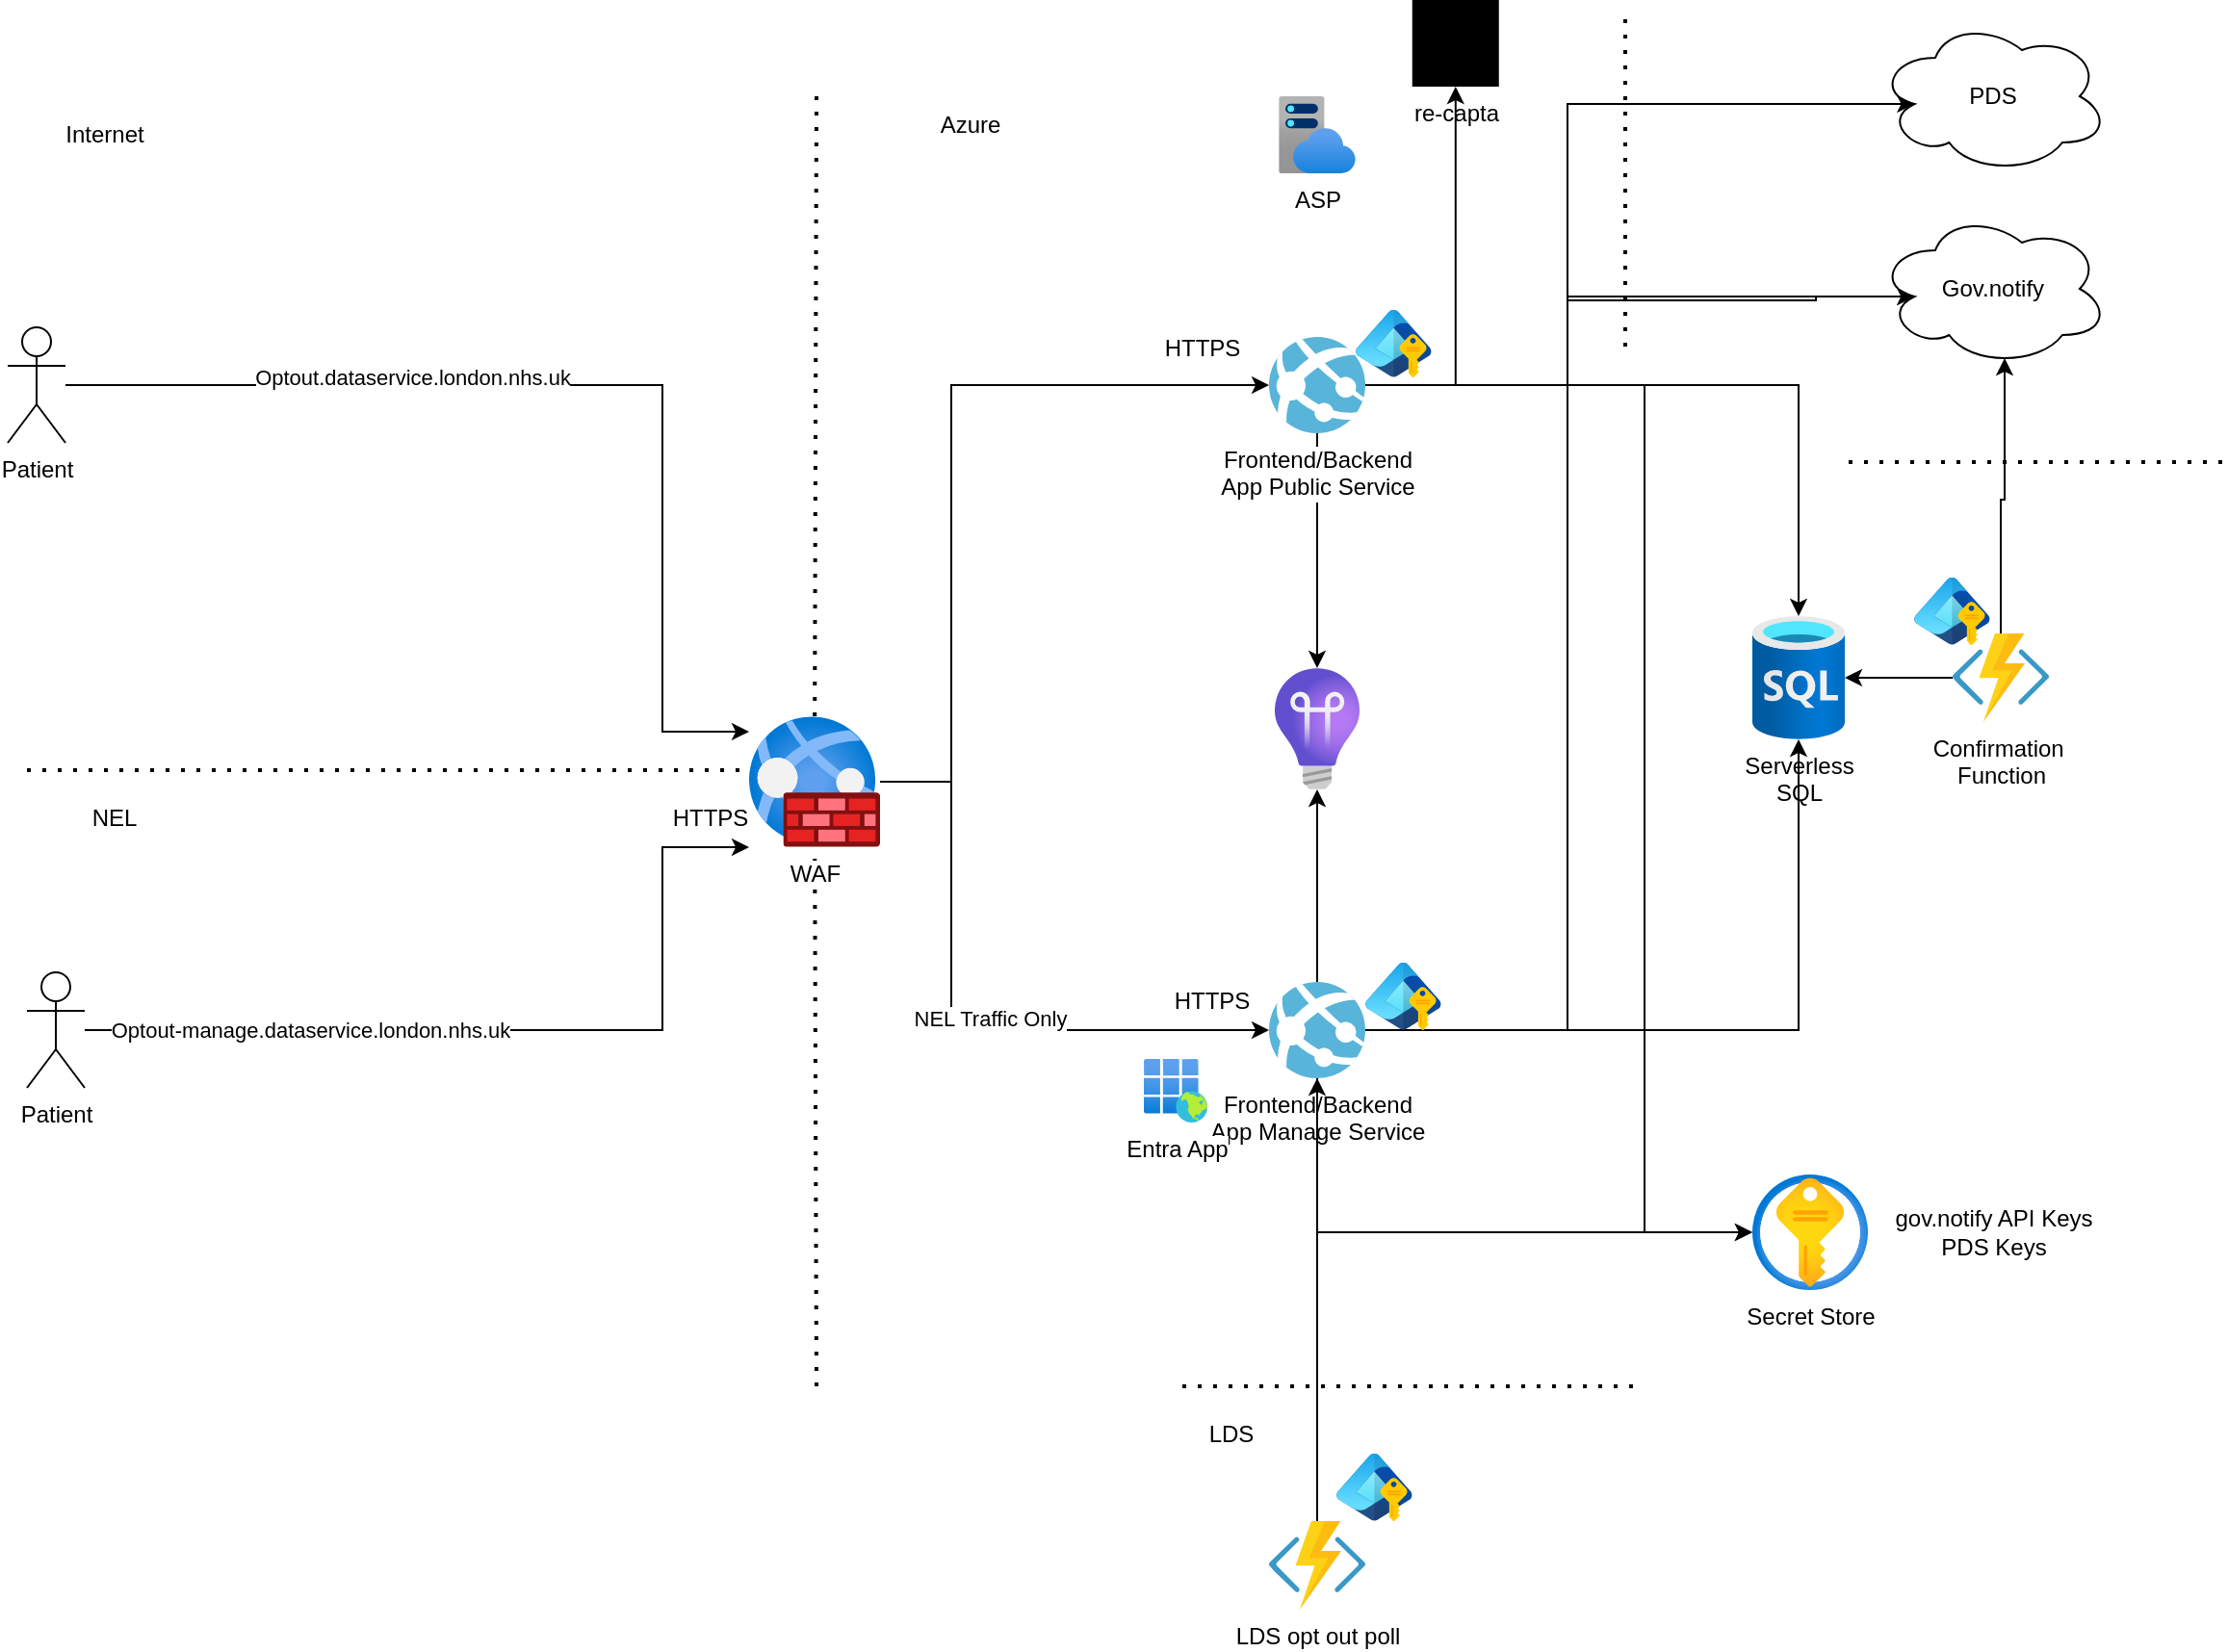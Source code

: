 <mxfile version="27.0.9">
  <diagram name="Page-1" id="cQh8XC-8AN_hPtIEwjMb">
    <mxGraphModel dx="2623" dy="1066" grid="1" gridSize="10" guides="1" tooltips="1" connect="1" arrows="1" fold="1" page="1" pageScale="1" pageWidth="850" pageHeight="1100" math="0" shadow="0">
      <root>
        <mxCell id="0" />
        <mxCell id="1" parent="0" />
        <mxCell id="kHEFJbHKmHTi1QgoeD7e-12" value="" style="endArrow=none;dashed=1;html=1;dashPattern=1 3;strokeWidth=2;rounded=0;" parent="1" source="kHEFJbHKmHTi1QgoeD7e-5" edge="1">
          <mxGeometry width="50" height="50" relative="1" as="geometry">
            <mxPoint x="450" y="750" as="sourcePoint" />
            <mxPoint x="450" y="80" as="targetPoint" />
          </mxGeometry>
        </mxCell>
        <mxCell id="kHEFJbHKmHTi1QgoeD7e-44" style="edgeStyle=orthogonalEdgeStyle;rounded=0;orthogonalLoop=1;jettySize=auto;html=1;" parent="1" source="kHEFJbHKmHTi1QgoeD7e-2" target="kHEFJbHKmHTi1QgoeD7e-15" edge="1">
          <mxGeometry relative="1" as="geometry" />
        </mxCell>
        <mxCell id="kHEFJbHKmHTi1QgoeD7e-2" value="Confirmation&amp;nbsp;&lt;div&gt;Function&lt;/div&gt;" style="image;sketch=0;aspect=fixed;html=1;points=[];align=center;fontSize=12;image=img/lib/mscae/Functions.svg;" parent="1" vertex="1">
          <mxGeometry x="1040" y="359" width="50" height="46" as="geometry" />
        </mxCell>
        <mxCell id="kHEFJbHKmHTi1QgoeD7e-16" style="edgeStyle=orthogonalEdgeStyle;rounded=0;orthogonalLoop=1;jettySize=auto;html=1;" parent="1" source="kHEFJbHKmHTi1QgoeD7e-3" target="kHEFJbHKmHTi1QgoeD7e-15" edge="1">
          <mxGeometry relative="1" as="geometry" />
        </mxCell>
        <mxCell id="kHEFJbHKmHTi1QgoeD7e-35" style="edgeStyle=orthogonalEdgeStyle;rounded=0;orthogonalLoop=1;jettySize=auto;html=1;entryX=0.16;entryY=0.55;entryDx=0;entryDy=0;entryPerimeter=0;" parent="1" source="kHEFJbHKmHTi1QgoeD7e-3" target="kHEFJbHKmHTi1QgoeD7e-32" edge="1">
          <mxGeometry relative="1" as="geometry">
            <Array as="points">
              <mxPoint x="840" y="230" />
              <mxPoint x="840" y="186" />
              <mxPoint x="969" y="186" />
            </Array>
          </mxGeometry>
        </mxCell>
        <mxCell id="kHEFJbHKmHTi1QgoeD7e-43" style="edgeStyle=orthogonalEdgeStyle;rounded=0;orthogonalLoop=1;jettySize=auto;html=1;" parent="1" source="kHEFJbHKmHTi1QgoeD7e-3" target="kHEFJbHKmHTi1QgoeD7e-41" edge="1">
          <mxGeometry relative="1" as="geometry" />
        </mxCell>
        <mxCell id="kHEFJbHKmHTi1QgoeD7e-56" style="edgeStyle=orthogonalEdgeStyle;rounded=0;orthogonalLoop=1;jettySize=auto;html=1;" parent="1" source="kHEFJbHKmHTi1QgoeD7e-3" target="kHEFJbHKmHTi1QgoeD7e-55" edge="1">
          <mxGeometry relative="1" as="geometry" />
        </mxCell>
        <mxCell id="kHEFJbHKmHTi1QgoeD7e-57" style="edgeStyle=orthogonalEdgeStyle;rounded=0;orthogonalLoop=1;jettySize=auto;html=1;" parent="1" source="kHEFJbHKmHTi1QgoeD7e-3" target="kHEFJbHKmHTi1QgoeD7e-29" edge="1">
          <mxGeometry relative="1" as="geometry">
            <Array as="points">
              <mxPoint x="880" y="230" />
              <mxPoint x="880" y="670" />
            </Array>
          </mxGeometry>
        </mxCell>
        <mxCell id="kHEFJbHKmHTi1QgoeD7e-3" value="Frontend/Backend&lt;div&gt;App Public Service&lt;/div&gt;" style="image;sketch=0;aspect=fixed;html=1;points=[];align=center;fontSize=12;image=img/lib/mscae/App_Services.svg;" parent="1" vertex="1">
          <mxGeometry x="685" y="205" width="50" height="50" as="geometry" />
        </mxCell>
        <mxCell id="kHEFJbHKmHTi1QgoeD7e-4" value="ASP" style="image;aspect=fixed;html=1;points=[];align=center;fontSize=12;image=img/lib/azure2/app_services/App_Service_Plans.svg;" parent="1" vertex="1">
          <mxGeometry x="690" y="80" width="40" height="40" as="geometry" />
        </mxCell>
        <mxCell id="kHEFJbHKmHTi1QgoeD7e-10" style="edgeStyle=orthogonalEdgeStyle;rounded=0;orthogonalLoop=1;jettySize=auto;html=1;" parent="1" source="kHEFJbHKmHTi1QgoeD7e-5" target="kHEFJbHKmHTi1QgoeD7e-3" edge="1">
          <mxGeometry relative="1" as="geometry">
            <Array as="points">
              <mxPoint x="520" y="436" />
              <mxPoint x="520" y="230" />
            </Array>
          </mxGeometry>
        </mxCell>
        <mxCell id="kHEFJbHKmHTi1QgoeD7e-25" style="edgeStyle=orthogonalEdgeStyle;rounded=0;orthogonalLoop=1;jettySize=auto;html=1;" parent="1" source="kHEFJbHKmHTi1QgoeD7e-5" target="kHEFJbHKmHTi1QgoeD7e-17" edge="1">
          <mxGeometry relative="1" as="geometry">
            <Array as="points">
              <mxPoint x="520" y="436" />
              <mxPoint x="520" y="565" />
            </Array>
          </mxGeometry>
        </mxCell>
        <mxCell id="kHEFJbHKmHTi1QgoeD7e-27" value="NEL Traffic Only" style="edgeLabel;html=1;align=center;verticalAlign=middle;resizable=0;points=[];" parent="kHEFJbHKmHTi1QgoeD7e-25" vertex="1" connectable="0">
          <mxGeometry x="-0.179" y="-2" relative="1" as="geometry">
            <mxPoint x="22" y="24" as="offset" />
          </mxGeometry>
        </mxCell>
        <mxCell id="kHEFJbHKmHTi1QgoeD7e-7" style="edgeStyle=orthogonalEdgeStyle;rounded=0;orthogonalLoop=1;jettySize=auto;html=1;" parent="1" source="kHEFJbHKmHTi1QgoeD7e-6" target="kHEFJbHKmHTi1QgoeD7e-5" edge="1">
          <mxGeometry relative="1" as="geometry">
            <Array as="points">
              <mxPoint x="370" y="230" />
              <mxPoint x="370" y="410" />
            </Array>
          </mxGeometry>
        </mxCell>
        <mxCell id="kHEFJbHKmHTi1QgoeD7e-8" value="Optout.dataservice.london.nhs.uk" style="edgeLabel;html=1;align=center;verticalAlign=middle;resizable=0;points=[];" parent="kHEFJbHKmHTi1QgoeD7e-7" vertex="1" connectable="0">
          <mxGeometry x="-0.095" y="-1" relative="1" as="geometry">
            <mxPoint x="-62" y="-5" as="offset" />
          </mxGeometry>
        </mxCell>
        <mxCell id="kHEFJbHKmHTi1QgoeD7e-6" value="Patient" style="shape=umlActor;verticalLabelPosition=bottom;verticalAlign=top;html=1;outlineConnect=0;" parent="1" vertex="1">
          <mxGeometry x="30" y="200" width="30" height="60" as="geometry" />
        </mxCell>
        <mxCell id="kHEFJbHKmHTi1QgoeD7e-9" value="HTTPS" style="text;html=1;align=center;verticalAlign=middle;whiteSpace=wrap;rounded=0;" parent="1" vertex="1">
          <mxGeometry x="365" y="440" width="60" height="30" as="geometry" />
        </mxCell>
        <mxCell id="kHEFJbHKmHTi1QgoeD7e-11" value="Azure" style="text;html=1;align=center;verticalAlign=middle;whiteSpace=wrap;rounded=0;" parent="1" vertex="1">
          <mxGeometry x="500" y="80" width="60" height="30" as="geometry" />
        </mxCell>
        <mxCell id="kHEFJbHKmHTi1QgoeD7e-13" value="Internet" style="text;html=1;align=center;verticalAlign=middle;resizable=0;points=[];autosize=1;strokeColor=none;fillColor=none;" parent="1" vertex="1">
          <mxGeometry x="50" y="85" width="60" height="30" as="geometry" />
        </mxCell>
        <mxCell id="kHEFJbHKmHTi1QgoeD7e-14" value="HTTPS" style="text;html=1;align=center;verticalAlign=middle;resizable=0;points=[];autosize=1;strokeColor=none;fillColor=none;" parent="1" vertex="1">
          <mxGeometry x="620" y="196" width="60" height="30" as="geometry" />
        </mxCell>
        <mxCell id="kHEFJbHKmHTi1QgoeD7e-15" value="Serverless&lt;div&gt;SQL&lt;/div&gt;" style="image;aspect=fixed;html=1;points=[];align=center;fontSize=12;image=img/lib/azure2/databases/SQL_Database.svg;" parent="1" vertex="1">
          <mxGeometry x="936" y="350" width="48" height="64" as="geometry" />
        </mxCell>
        <mxCell id="kHEFJbHKmHTi1QgoeD7e-28" style="edgeStyle=orthogonalEdgeStyle;rounded=0;orthogonalLoop=1;jettySize=auto;html=1;" parent="1" source="kHEFJbHKmHTi1QgoeD7e-17" target="kHEFJbHKmHTi1QgoeD7e-15" edge="1">
          <mxGeometry relative="1" as="geometry">
            <Array as="points">
              <mxPoint x="900" y="565" />
              <mxPoint x="900" y="565" />
            </Array>
          </mxGeometry>
        </mxCell>
        <mxCell id="kHEFJbHKmHTi1QgoeD7e-42" style="edgeStyle=orthogonalEdgeStyle;rounded=0;orthogonalLoop=1;jettySize=auto;html=1;" parent="1" source="kHEFJbHKmHTi1QgoeD7e-17" target="kHEFJbHKmHTi1QgoeD7e-41" edge="1">
          <mxGeometry relative="1" as="geometry" />
        </mxCell>
        <mxCell id="kHEFJbHKmHTi1QgoeD7e-58" style="edgeStyle=orthogonalEdgeStyle;rounded=0;orthogonalLoop=1;jettySize=auto;html=1;" parent="1" source="kHEFJbHKmHTi1QgoeD7e-17" target="kHEFJbHKmHTi1QgoeD7e-29" edge="1">
          <mxGeometry relative="1" as="geometry">
            <Array as="points">
              <mxPoint x="710" y="670" />
            </Array>
          </mxGeometry>
        </mxCell>
        <mxCell id="kHEFJbHKmHTi1QgoeD7e-17" value="Frontend/Backend&lt;div&gt;App Manage Service&lt;/div&gt;" style="image;sketch=0;aspect=fixed;html=1;points=[];align=center;fontSize=12;image=img/lib/mscae/App_Services.svg;" parent="1" vertex="1">
          <mxGeometry x="685" y="540" width="50" height="50" as="geometry" />
        </mxCell>
        <mxCell id="kHEFJbHKmHTi1QgoeD7e-19" value="" style="endArrow=none;dashed=1;html=1;dashPattern=1 3;strokeWidth=2;rounded=0;" parent="1" edge="1">
          <mxGeometry width="50" height="50" relative="1" as="geometry">
            <mxPoint x="40" y="430" as="sourcePoint" />
            <mxPoint x="450" y="430" as="targetPoint" />
          </mxGeometry>
        </mxCell>
        <mxCell id="kHEFJbHKmHTi1QgoeD7e-21" style="edgeStyle=orthogonalEdgeStyle;rounded=0;orthogonalLoop=1;jettySize=auto;html=1;" parent="1" source="kHEFJbHKmHTi1QgoeD7e-20" target="kHEFJbHKmHTi1QgoeD7e-5" edge="1">
          <mxGeometry relative="1" as="geometry">
            <Array as="points">
              <mxPoint x="370" y="565" />
              <mxPoint x="370" y="470" />
            </Array>
          </mxGeometry>
        </mxCell>
        <mxCell id="kHEFJbHKmHTi1QgoeD7e-22" value="Optout-manage.dataservice.london.nhs.uk" style="edgeLabel;html=1;align=center;verticalAlign=middle;resizable=0;points=[];" parent="kHEFJbHKmHTi1QgoeD7e-21" vertex="1" connectable="0">
          <mxGeometry x="-0.172" y="4" relative="1" as="geometry">
            <mxPoint x="-65" y="4" as="offset" />
          </mxGeometry>
        </mxCell>
        <mxCell id="kHEFJbHKmHTi1QgoeD7e-20" value="Patient" style="shape=umlActor;verticalLabelPosition=bottom;verticalAlign=top;html=1;outlineConnect=0;" parent="1" vertex="1">
          <mxGeometry x="40" y="535" width="30" height="60" as="geometry" />
        </mxCell>
        <mxCell id="kHEFJbHKmHTi1QgoeD7e-23" value="NEL" style="text;html=1;align=center;verticalAlign=middle;resizable=0;points=[];autosize=1;strokeColor=none;fillColor=none;" parent="1" vertex="1">
          <mxGeometry x="60" y="440" width="50" height="30" as="geometry" />
        </mxCell>
        <mxCell id="kHEFJbHKmHTi1QgoeD7e-26" value="HTTPS" style="text;html=1;align=center;verticalAlign=middle;resizable=0;points=[];autosize=1;strokeColor=none;fillColor=none;" parent="1" vertex="1">
          <mxGeometry x="625" y="535" width="60" height="30" as="geometry" />
        </mxCell>
        <mxCell id="kHEFJbHKmHTi1QgoeD7e-29" value="Secret Store" style="image;aspect=fixed;html=1;points=[];align=center;fontSize=12;image=img/lib/azure2/security/Key_Vaults.svg;" parent="1" vertex="1">
          <mxGeometry x="936" y="640" width="60" height="60" as="geometry" />
        </mxCell>
        <mxCell id="kHEFJbHKmHTi1QgoeD7e-30" value="" style="endArrow=none;dashed=1;html=1;dashPattern=1 3;strokeWidth=2;rounded=0;" parent="1" edge="1">
          <mxGeometry width="50" height="50" relative="1" as="geometry">
            <mxPoint x="870" y="210" as="sourcePoint" />
            <mxPoint x="870" y="40" as="targetPoint" />
          </mxGeometry>
        </mxCell>
        <mxCell id="kHEFJbHKmHTi1QgoeD7e-31" value="PDS" style="ellipse;shape=cloud;whiteSpace=wrap;html=1;" parent="1" vertex="1">
          <mxGeometry x="1001" y="40" width="120" height="80" as="geometry" />
        </mxCell>
        <mxCell id="kHEFJbHKmHTi1QgoeD7e-32" value="Gov.notify" style="ellipse;shape=cloud;whiteSpace=wrap;html=1;" parent="1" vertex="1">
          <mxGeometry x="1001" y="140" width="120" height="80" as="geometry" />
        </mxCell>
        <mxCell id="kHEFJbHKmHTi1QgoeD7e-34" style="edgeStyle=orthogonalEdgeStyle;rounded=0;orthogonalLoop=1;jettySize=auto;html=1;entryX=0.16;entryY=0.55;entryDx=0;entryDy=0;entryPerimeter=0;" parent="1" source="kHEFJbHKmHTi1QgoeD7e-3" target="kHEFJbHKmHTi1QgoeD7e-31" edge="1">
          <mxGeometry relative="1" as="geometry">
            <Array as="points">
              <mxPoint x="840" y="230" />
              <mxPoint x="840" y="84" />
            </Array>
          </mxGeometry>
        </mxCell>
        <mxCell id="kHEFJbHKmHTi1QgoeD7e-37" style="edgeStyle=orthogonalEdgeStyle;rounded=0;orthogonalLoop=1;jettySize=auto;html=1;entryX=0.16;entryY=0.55;entryDx=0;entryDy=0;entryPerimeter=0;" parent="1" source="kHEFJbHKmHTi1QgoeD7e-17" target="kHEFJbHKmHTi1QgoeD7e-32" edge="1">
          <mxGeometry relative="1" as="geometry">
            <Array as="points">
              <mxPoint x="840" y="565" />
              <mxPoint x="840" y="184" />
            </Array>
          </mxGeometry>
        </mxCell>
        <mxCell id="kHEFJbHKmHTi1QgoeD7e-38" value="gov.notify API Keys&lt;div&gt;PDS Keys&lt;/div&gt;" style="text;html=1;align=center;verticalAlign=middle;resizable=0;points=[];autosize=1;strokeColor=none;fillColor=none;" parent="1" vertex="1">
          <mxGeometry x="996" y="650" width="130" height="40" as="geometry" />
        </mxCell>
        <mxCell id="kHEFJbHKmHTi1QgoeD7e-39" value="" style="image;aspect=fixed;html=1;points=[];align=center;fontSize=12;image=img/lib/azure2/identity/Entra_Managed_Identities.svg;" parent="1" vertex="1">
          <mxGeometry x="735" y="530" width="39.38" height="35" as="geometry" />
        </mxCell>
        <mxCell id="kHEFJbHKmHTi1QgoeD7e-40" value="" style="image;aspect=fixed;html=1;points=[];align=center;fontSize=12;image=img/lib/azure2/identity/Entra_Managed_Identities.svg;" parent="1" vertex="1">
          <mxGeometry x="730" y="191" width="39.38" height="35" as="geometry" />
        </mxCell>
        <mxCell id="kHEFJbHKmHTi1QgoeD7e-41" value="" style="image;aspect=fixed;html=1;points=[];align=center;fontSize=12;image=img/lib/azure2/management_governance/Application_Insights.svg;" parent="1" vertex="1">
          <mxGeometry x="688" y="377" width="44" height="63" as="geometry" />
        </mxCell>
        <mxCell id="kHEFJbHKmHTi1QgoeD7e-45" value="" style="image;aspect=fixed;html=1;points=[];align=center;fontSize=12;image=img/lib/azure2/identity/Entra_Managed_Identities.svg;" parent="1" vertex="1">
          <mxGeometry x="1020" y="330" width="39.38" height="35" as="geometry" />
        </mxCell>
        <mxCell id="kHEFJbHKmHTi1QgoeD7e-46" style="edgeStyle=orthogonalEdgeStyle;rounded=0;orthogonalLoop=1;jettySize=auto;html=1;entryX=0.55;entryY=0.95;entryDx=0;entryDy=0;entryPerimeter=0;" parent="1" source="kHEFJbHKmHTi1QgoeD7e-2" target="kHEFJbHKmHTi1QgoeD7e-32" edge="1">
          <mxGeometry relative="1" as="geometry" />
        </mxCell>
        <mxCell id="kHEFJbHKmHTi1QgoeD7e-47" value="" style="endArrow=none;dashed=1;html=1;dashPattern=1 3;strokeWidth=2;rounded=0;" parent="1" edge="1">
          <mxGeometry width="50" height="50" relative="1" as="geometry">
            <mxPoint x="640" y="750" as="sourcePoint" />
            <mxPoint x="880" y="750" as="targetPoint" />
          </mxGeometry>
        </mxCell>
        <mxCell id="kHEFJbHKmHTi1QgoeD7e-50" style="edgeStyle=orthogonalEdgeStyle;rounded=0;orthogonalLoop=1;jettySize=auto;html=1;" parent="1" source="kHEFJbHKmHTi1QgoeD7e-48" target="kHEFJbHKmHTi1QgoeD7e-17" edge="1">
          <mxGeometry relative="1" as="geometry" />
        </mxCell>
        <mxCell id="kHEFJbHKmHTi1QgoeD7e-48" value="LDS opt out poll" style="image;sketch=0;aspect=fixed;html=1;points=[];align=center;fontSize=12;image=img/lib/mscae/Functions.svg;" parent="1" vertex="1">
          <mxGeometry x="685" y="820" width="50" height="46" as="geometry" />
        </mxCell>
        <mxCell id="kHEFJbHKmHTi1QgoeD7e-51" value="LDS" style="text;html=1;align=center;verticalAlign=middle;resizable=0;points=[];autosize=1;strokeColor=none;fillColor=none;" parent="1" vertex="1">
          <mxGeometry x="640" y="760" width="50" height="30" as="geometry" />
        </mxCell>
        <mxCell id="kHEFJbHKmHTi1QgoeD7e-52" value="Entra App" style="image;aspect=fixed;html=1;points=[];align=center;fontSize=12;image=img/lib/azure2/identity/Enterprise_Applications.svg;" parent="1" vertex="1">
          <mxGeometry x="620" y="580" width="33" height="33" as="geometry" />
        </mxCell>
        <mxCell id="kHEFJbHKmHTi1QgoeD7e-53" value="" style="image;aspect=fixed;html=1;points=[];align=center;fontSize=12;image=img/lib/azure2/identity/Entra_Managed_Identities.svg;" parent="1" vertex="1">
          <mxGeometry x="720" y="785" width="39.38" height="35" as="geometry" />
        </mxCell>
        <mxCell id="kHEFJbHKmHTi1QgoeD7e-54" value="" style="endArrow=none;dashed=1;html=1;dashPattern=1 3;strokeWidth=2;rounded=0;" parent="1" edge="1">
          <mxGeometry width="50" height="50" relative="1" as="geometry">
            <mxPoint x="1180" y="270" as="sourcePoint" />
            <mxPoint x="980" y="270" as="targetPoint" />
          </mxGeometry>
        </mxCell>
        <mxCell id="kHEFJbHKmHTi1QgoeD7e-55" value="re-capta" style="sketch=0;verticalLabelPosition=bottom;sketch=0;aspect=fixed;html=1;verticalAlign=top;strokeColor=none;fillColor=#000000;align=center;outlineConnect=0;pointerEvents=1;shape=mxgraph.citrix2.authentication_google;" parent="1" vertex="1">
          <mxGeometry x="759.38" y="30" width="45" height="45" as="geometry" />
        </mxCell>
        <mxCell id="kHEFJbHKmHTi1QgoeD7e-59" value="" style="endArrow=none;dashed=1;html=1;dashPattern=1 3;strokeWidth=2;rounded=0;" parent="1" target="kHEFJbHKmHTi1QgoeD7e-5" edge="1">
          <mxGeometry width="50" height="50" relative="1" as="geometry">
            <mxPoint x="450" y="750" as="sourcePoint" />
            <mxPoint x="450" y="80" as="targetPoint" />
          </mxGeometry>
        </mxCell>
        <mxCell id="kHEFJbHKmHTi1QgoeD7e-5" value="WAF" style="image;aspect=fixed;html=1;points=[];align=center;fontSize=12;image=img/lib/azure2/networking/Web_Application_Firewall_Policies_WAF.svg;" parent="1" vertex="1">
          <mxGeometry x="415" y="402" width="68" height="68" as="geometry" />
        </mxCell>
      </root>
    </mxGraphModel>
  </diagram>
</mxfile>
